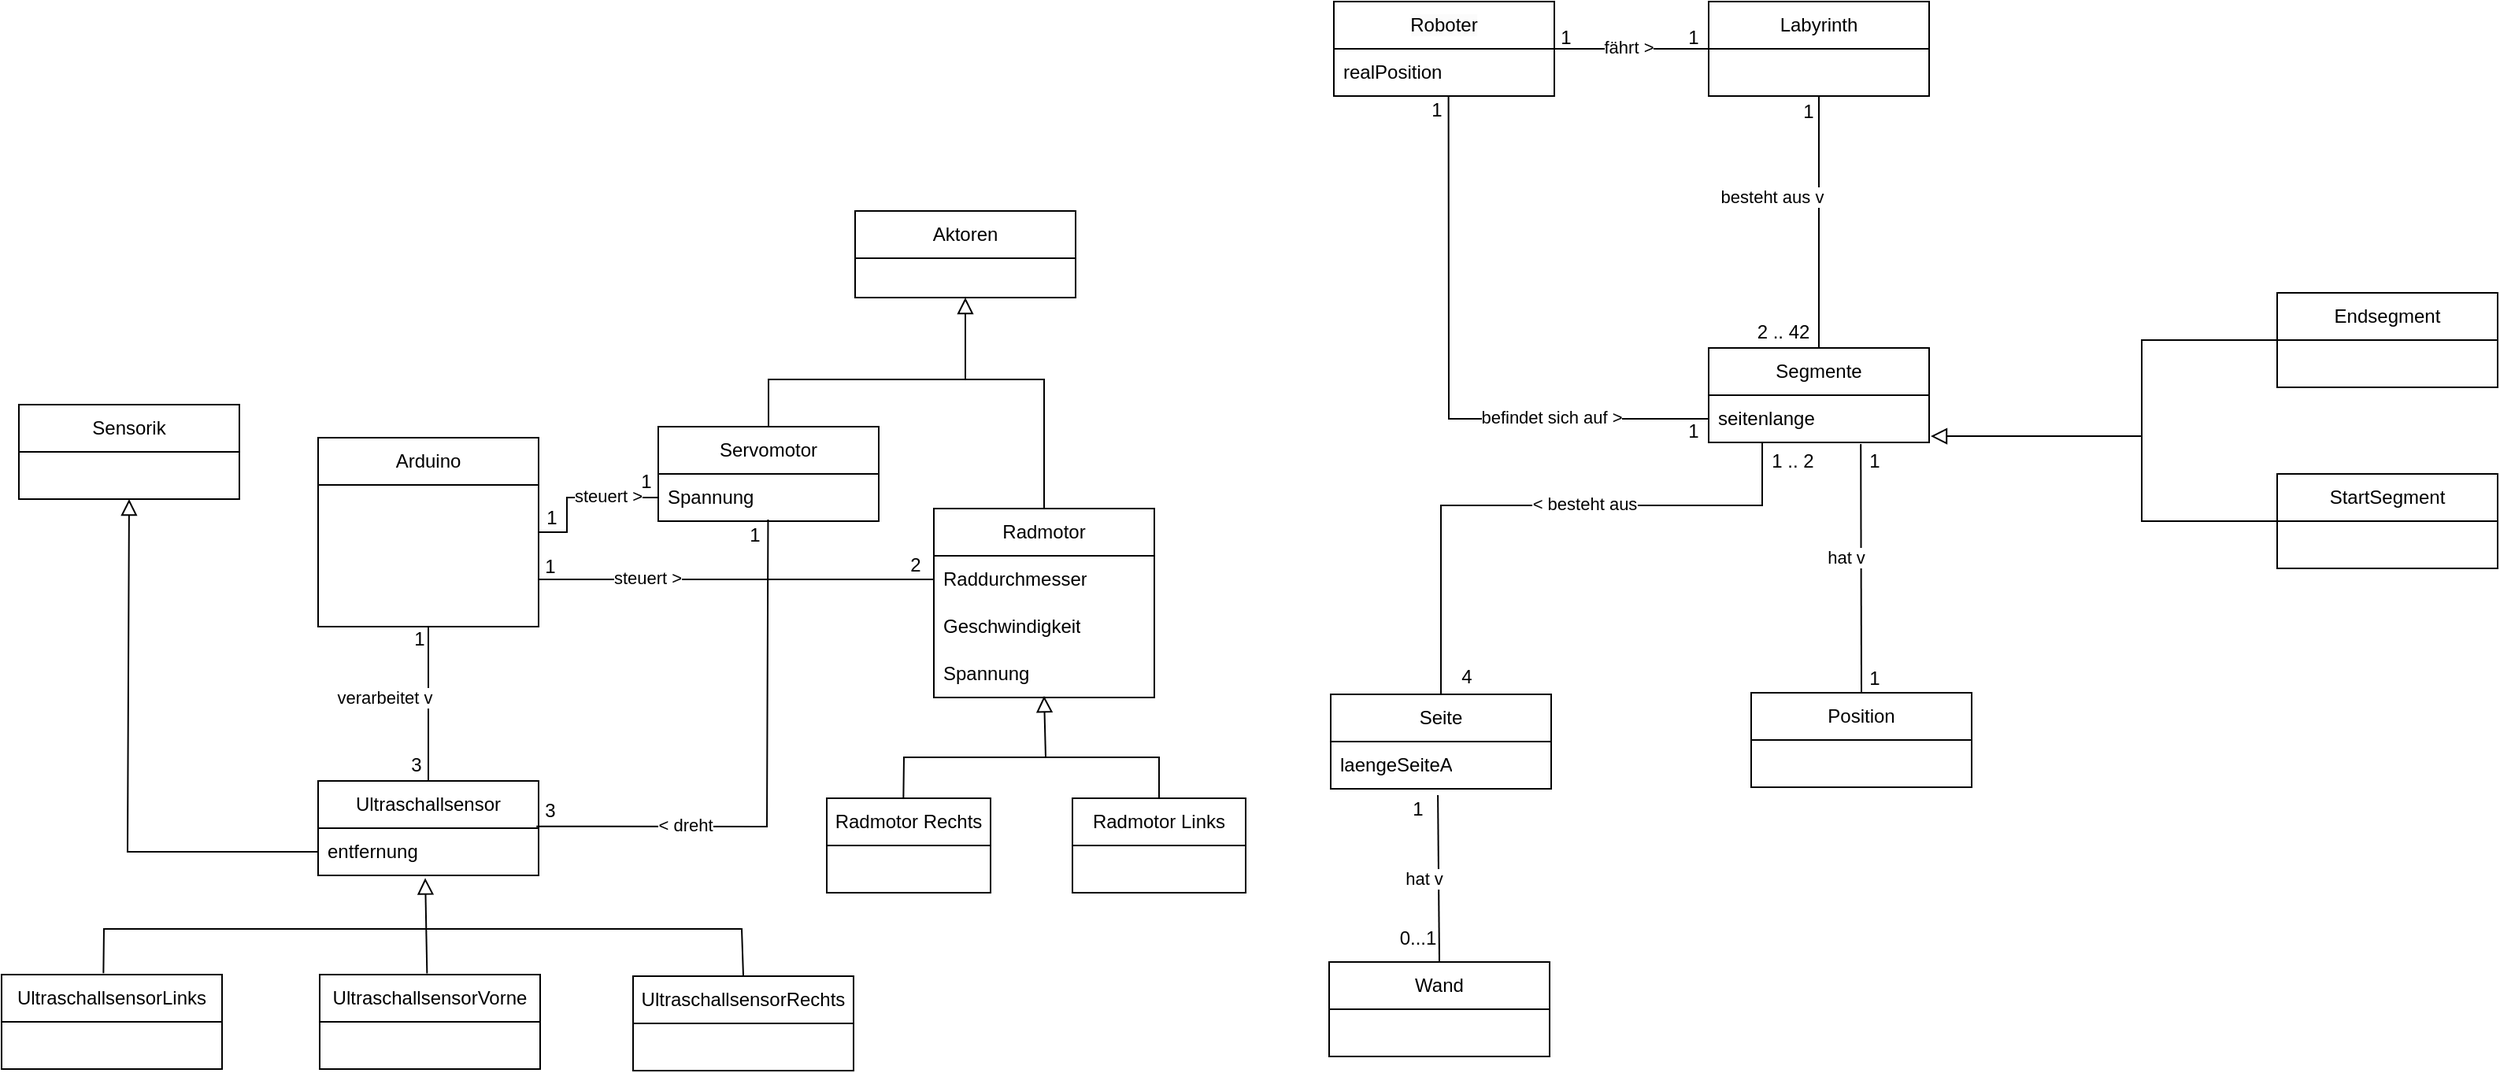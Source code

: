 <mxfile version="25.0.3">
  <diagram name="Seite-1" id="af2lqmiZqBDmqGcrpT8o">
    <mxGraphModel dx="1920" dy="644" grid="1" gridSize="10" guides="1" tooltips="1" connect="1" arrows="1" fold="1" page="1" pageScale="1" pageWidth="827" pageHeight="1169" math="0" shadow="0">
      <root>
        <mxCell id="0" />
        <mxCell id="1" parent="0" />
        <mxCell id="R853mmkm-2pQnhAkUfJ0-10" value="1" style="text;html=1;align=center;verticalAlign=middle;resizable=0;points=[];autosize=1;strokeColor=none;fillColor=none;" parent="1" vertex="1">
          <mxGeometry x="97" y="204" width="30" height="30" as="geometry" />
        </mxCell>
        <mxCell id="R853mmkm-2pQnhAkUfJ0-11" value="1" style="text;html=1;align=center;verticalAlign=middle;resizable=0;points=[];autosize=1;strokeColor=none;fillColor=none;" parent="1" vertex="1">
          <mxGeometry x="260" y="408" width="30" height="30" as="geometry" />
        </mxCell>
        <mxCell id="R853mmkm-2pQnhAkUfJ0-12" value="&lt;font&gt;1&lt;/font&gt;" style="text;html=1;align=center;verticalAlign=middle;resizable=0;points=[];autosize=1;strokeColor=none;fillColor=none;" parent="1" vertex="1">
          <mxGeometry x="179" y="158" width="30" height="30" as="geometry" />
        </mxCell>
        <mxCell id="R853mmkm-2pQnhAkUfJ0-13" value="1" style="text;html=1;align=center;verticalAlign=middle;resizable=0;points=[];autosize=1;strokeColor=none;fillColor=none;" parent="1" vertex="1">
          <mxGeometry x="260" y="158" width="30" height="30" as="geometry" />
        </mxCell>
        <mxCell id="R853mmkm-2pQnhAkUfJ0-14" value="1" style="text;html=1;align=center;verticalAlign=middle;resizable=0;points=[];autosize=1;strokeColor=none;fillColor=none;" parent="1" vertex="1">
          <mxGeometry x="333" y="205" width="30" height="30" as="geometry" />
        </mxCell>
        <mxCell id="R853mmkm-2pQnhAkUfJ0-15" value="2 .. 42" style="text;html=1;align=center;verticalAlign=middle;resizable=0;points=[];autosize=1;strokeColor=none;fillColor=none;" parent="1" vertex="1">
          <mxGeometry x="302" y="345" width="60" height="30" as="geometry" />
        </mxCell>
        <mxCell id="R853mmkm-2pQnhAkUfJ0-16" value="1" style="text;html=1;align=center;verticalAlign=middle;resizable=0;points=[];autosize=1;strokeColor=none;fillColor=none;" parent="1" vertex="1">
          <mxGeometry x="375" y="427" width="30" height="30" as="geometry" />
        </mxCell>
        <mxCell id="R853mmkm-2pQnhAkUfJ0-17" value="1" style="text;html=1;align=center;verticalAlign=middle;resizable=0;points=[];autosize=1;strokeColor=none;fillColor=none;" parent="1" vertex="1">
          <mxGeometry x="375" y="565" width="30" height="30" as="geometry" />
        </mxCell>
        <mxCell id="R853mmkm-2pQnhAkUfJ0-19" value="4" style="text;html=1;align=center;verticalAlign=middle;resizable=0;points=[];autosize=1;strokeColor=none;fillColor=none;" parent="1" vertex="1">
          <mxGeometry x="116" y="564" width="30" height="30" as="geometry" />
        </mxCell>
        <mxCell id="R853mmkm-2pQnhAkUfJ0-29" value="1 .. 2" style="text;html=1;align=center;verticalAlign=middle;resizable=0;points=[];autosize=1;strokeColor=none;fillColor=none;" parent="1" vertex="1">
          <mxGeometry x="313" y="427" width="50" height="30" as="geometry" />
        </mxCell>
        <mxCell id="uCOVIubWzw-Tb1bmU5YF-58" value="Arduino" style="swimlane;fontStyle=0;childLayout=stackLayout;horizontal=1;startSize=30;horizontalStack=0;resizeParent=1;resizeParentMax=0;resizeLast=0;collapsible=1;marginBottom=0;whiteSpace=wrap;html=1;direction=east;rotation=0;container=0;" parent="1" vertex="1">
          <mxGeometry x="-598" y="427" width="140" height="120" as="geometry" />
        </mxCell>
        <mxCell id="uCOVIubWzw-Tb1bmU5YF-62" value="Aktoren" style="swimlane;fontStyle=0;childLayout=stackLayout;horizontal=1;startSize=30;horizontalStack=0;resizeParent=1;resizeParentMax=0;resizeLast=0;collapsible=1;marginBottom=0;whiteSpace=wrap;html=1;direction=east;rotation=0;container=0;" parent="1" vertex="1">
          <mxGeometry x="-257" y="283" width="140" height="55" as="geometry" />
        </mxCell>
        <mxCell id="uCOVIubWzw-Tb1bmU5YF-66" value="Radmotor" style="swimlane;fontStyle=0;childLayout=stackLayout;horizontal=1;startSize=30;horizontalStack=0;resizeParent=1;resizeParentMax=0;resizeLast=0;collapsible=1;marginBottom=0;whiteSpace=wrap;html=1;direction=east;rotation=0;container=0;" parent="1" vertex="1">
          <mxGeometry x="-207" y="472" width="140" height="120" as="geometry" />
        </mxCell>
        <mxCell id="uCOVIubWzw-Tb1bmU5YF-70" value="Servomotor" style="swimlane;fontStyle=0;childLayout=stackLayout;horizontal=1;startSize=30;horizontalStack=0;resizeParent=1;resizeParentMax=0;resizeLast=0;collapsible=1;marginBottom=0;whiteSpace=wrap;html=1;direction=east;rotation=0;container=0;" parent="1" vertex="1">
          <mxGeometry x="-382" y="420" width="140" height="60" as="geometry" />
        </mxCell>
        <mxCell id="uCOVIubWzw-Tb1bmU5YF-78" value="Radmotor Rechts" style="swimlane;fontStyle=0;childLayout=stackLayout;horizontal=1;startSize=30;horizontalStack=0;resizeParent=1;resizeParentMax=0;resizeLast=0;collapsible=1;marginBottom=0;whiteSpace=wrap;html=1;direction=east;rotation=0;container=0;" parent="1" vertex="1">
          <mxGeometry x="-275" y="656" width="104" height="60" as="geometry" />
        </mxCell>
        <mxCell id="uCOVIubWzw-Tb1bmU5YF-82" value="Radmotor Links" style="swimlane;fontStyle=0;childLayout=stackLayout;horizontal=1;startSize=30;horizontalStack=0;resizeParent=1;resizeParentMax=0;resizeLast=0;collapsible=1;marginBottom=0;whiteSpace=wrap;html=1;direction=east;rotation=0;container=0;" parent="1" vertex="1">
          <mxGeometry x="-119" y="656" width="110" height="60" as="geometry" />
        </mxCell>
        <mxCell id="uCOVIubWzw-Tb1bmU5YF-86" value="" style="endArrow=block;html=1;rounded=0;align=center;verticalAlign=bottom;endFill=0;labelBackgroundColor=none;endSize=8;entryX=0.5;entryY=1;entryDx=0;entryDy=0;" parent="1" target="uCOVIubWzw-Tb1bmU5YF-62" edge="1">
          <mxGeometry relative="1" as="geometry">
            <mxPoint x="-187" y="390" as="sourcePoint" />
            <mxPoint x="-176" y="400" as="targetPoint" />
          </mxGeometry>
        </mxCell>
        <mxCell id="uCOVIubWzw-Tb1bmU5YF-87" value="" style="resizable=0;html=1;align=center;verticalAlign=top;labelBackgroundColor=none;rotation=0;" parent="uCOVIubWzw-Tb1bmU5YF-86" connectable="0" vertex="1">
          <mxGeometry relative="1" as="geometry">
            <mxPoint y="9" as="offset" />
          </mxGeometry>
        </mxCell>
        <mxCell id="uCOVIubWzw-Tb1bmU5YF-88" value="" style="endArrow=none;html=1;rounded=0;exitX=0.5;exitY=0;exitDx=0;exitDy=0;entryX=0.5;entryY=0;entryDx=0;entryDy=0;" parent="1" source="uCOVIubWzw-Tb1bmU5YF-70" target="uCOVIubWzw-Tb1bmU5YF-66" edge="1">
          <mxGeometry width="50" height="50" relative="1" as="geometry">
            <mxPoint x="-103" y="419" as="sourcePoint" />
            <mxPoint x="-53" y="369" as="targetPoint" />
            <Array as="points">
              <mxPoint x="-312" y="390" />
              <mxPoint x="-137" y="390" />
            </Array>
          </mxGeometry>
        </mxCell>
        <mxCell id="uCOVIubWzw-Tb1bmU5YF-89" value="" style="endArrow=block;html=1;rounded=0;align=center;verticalAlign=bottom;endFill=0;labelBackgroundColor=none;endSize=8;entryX=0.5;entryY=1;entryDx=0;entryDy=0;" parent="1" edge="1">
          <mxGeometry relative="1" as="geometry">
            <mxPoint x="-136" y="630" as="sourcePoint" />
            <mxPoint x="-137" y="591" as="targetPoint" />
          </mxGeometry>
        </mxCell>
        <mxCell id="uCOVIubWzw-Tb1bmU5YF-90" value="" style="resizable=0;html=1;align=center;verticalAlign=top;labelBackgroundColor=none;rotation=0;" parent="uCOVIubWzw-Tb1bmU5YF-89" connectable="0" vertex="1">
          <mxGeometry relative="1" as="geometry">
            <mxPoint y="5" as="offset" />
          </mxGeometry>
        </mxCell>
        <mxCell id="uCOVIubWzw-Tb1bmU5YF-91" value="" style="endArrow=none;html=1;rounded=0;exitX=0.468;exitY=-0.002;exitDx=0;exitDy=0;exitPerimeter=0;entryX=0.5;entryY=0;entryDx=0;entryDy=0;" parent="1" source="uCOVIubWzw-Tb1bmU5YF-78" target="uCOVIubWzw-Tb1bmU5YF-82" edge="1">
          <mxGeometry width="50" height="50" relative="1" as="geometry">
            <mxPoint x="-116" y="651" as="sourcePoint" />
            <mxPoint x="-67" y="600" as="targetPoint" />
            <Array as="points">
              <mxPoint x="-226" y="630" />
              <mxPoint x="-64" y="630" />
            </Array>
          </mxGeometry>
        </mxCell>
        <mxCell id="uCOVIubWzw-Tb1bmU5YF-96" value="Ultraschallsensor" style="swimlane;fontStyle=0;childLayout=stackLayout;horizontal=1;startSize=30;horizontalStack=0;resizeParent=1;resizeParentMax=0;resizeLast=0;collapsible=1;marginBottom=0;whiteSpace=wrap;html=1;direction=east;rotation=0;container=0;" parent="1" vertex="1">
          <mxGeometry x="-598" y="645" width="140" height="60" as="geometry" />
        </mxCell>
        <mxCell id="uCOVIubWzw-Tb1bmU5YF-107" value="Sensorik" style="swimlane;fontStyle=0;childLayout=stackLayout;horizontal=1;startSize=30;horizontalStack=0;resizeParent=1;resizeParentMax=0;resizeLast=0;collapsible=1;marginBottom=0;whiteSpace=wrap;html=1;direction=east;rotation=0;container=0;" parent="1" vertex="1">
          <mxGeometry x="-788" y="406" width="140" height="60" as="geometry" />
        </mxCell>
        <mxCell id="uCOVIubWzw-Tb1bmU5YF-111" value="" style="endArrow=block;html=1;rounded=0;align=center;verticalAlign=bottom;endFill=0;labelBackgroundColor=none;endSize=8;entryX=0.5;entryY=1;entryDx=0;entryDy=0;exitX=0;exitY=0.5;exitDx=0;exitDy=0;" parent="1" source="uCOVIubWzw-Tb1bmU5YF-97" target="uCOVIubWzw-Tb1bmU5YF-107" edge="1">
          <mxGeometry relative="1" as="geometry">
            <mxPoint x="-789" y="506" as="sourcePoint" />
            <mxPoint x="-789" y="461" as="targetPoint" />
            <Array as="points">
              <mxPoint x="-719" y="690" />
            </Array>
          </mxGeometry>
        </mxCell>
        <mxCell id="uCOVIubWzw-Tb1bmU5YF-112" value="" style="resizable=0;html=1;align=center;verticalAlign=top;labelBackgroundColor=none;rotation=0;" parent="uCOVIubWzw-Tb1bmU5YF-111" connectable="0" vertex="1">
          <mxGeometry relative="1" as="geometry">
            <mxPoint y="9" as="offset" />
          </mxGeometry>
        </mxCell>
        <mxCell id="uCOVIubWzw-Tb1bmU5YF-113" value="UltraschallsensorLinks" style="swimlane;fontStyle=0;childLayout=stackLayout;horizontal=1;startSize=30;horizontalStack=0;resizeParent=1;resizeParentMax=0;resizeLast=0;collapsible=1;marginBottom=0;whiteSpace=wrap;html=1;rotation=0;container=0;" parent="1" vertex="1">
          <mxGeometry x="-799" y="768" width="140" height="60" as="geometry" />
        </mxCell>
        <mxCell id="uCOVIubWzw-Tb1bmU5YF-117" value="UltraschallsensorVorne" style="swimlane;fontStyle=0;childLayout=stackLayout;horizontal=1;startSize=30;horizontalStack=0;resizeParent=1;resizeParentMax=0;resizeLast=0;collapsible=1;marginBottom=0;whiteSpace=wrap;html=1;direction=east;rotation=0;container=0;" parent="1" vertex="1">
          <mxGeometry x="-597" y="768" width="140" height="60" as="geometry" />
        </mxCell>
        <mxCell id="uCOVIubWzw-Tb1bmU5YF-121" value="UltraschallsensorRechts" style="swimlane;fontStyle=0;childLayout=stackLayout;horizontal=1;startSize=30;horizontalStack=0;resizeParent=1;resizeParentMax=0;resizeLast=0;collapsible=1;marginBottom=0;whiteSpace=wrap;html=1;direction=east;rotation=0;container=0;" parent="1" vertex="1">
          <mxGeometry x="-398" y="769" width="140" height="60" as="geometry" />
        </mxCell>
        <mxCell id="uCOVIubWzw-Tb1bmU5YF-128" value="" style="endArrow=block;html=1;rounded=0;align=center;verticalAlign=bottom;endFill=0;labelBackgroundColor=none;endSize=8;entryX=0.486;entryY=1.056;entryDx=0;entryDy=0;entryPerimeter=0;exitX=0.487;exitY=-0.013;exitDx=0;exitDy=0;exitPerimeter=0;" parent="1" source="uCOVIubWzw-Tb1bmU5YF-117" target="uCOVIubWzw-Tb1bmU5YF-97" edge="1">
          <mxGeometry relative="1" as="geometry">
            <mxPoint x="-530" y="750" as="sourcePoint" />
            <mxPoint x="-533" y="711" as="targetPoint" />
          </mxGeometry>
        </mxCell>
        <mxCell id="uCOVIubWzw-Tb1bmU5YF-129" value="" style="resizable=0;html=1;align=center;verticalAlign=top;labelBackgroundColor=none;rotation=0;" parent="uCOVIubWzw-Tb1bmU5YF-128" connectable="0" vertex="1">
          <mxGeometry relative="1" as="geometry">
            <mxPoint y="3" as="offset" />
          </mxGeometry>
        </mxCell>
        <mxCell id="uCOVIubWzw-Tb1bmU5YF-130" value="" style="endArrow=none;html=1;rounded=0;exitX=0.462;exitY=-0.014;exitDx=0;exitDy=0;exitPerimeter=0;entryX=0.5;entryY=0;entryDx=0;entryDy=0;" parent="1" source="uCOVIubWzw-Tb1bmU5YF-113" target="uCOVIubWzw-Tb1bmU5YF-121" edge="1">
          <mxGeometry width="50" height="50" relative="1" as="geometry">
            <mxPoint x="-628" y="798" as="sourcePoint" />
            <mxPoint x="-579" y="749" as="targetPoint" />
            <Array as="points">
              <mxPoint x="-734" y="739" />
              <mxPoint x="-329" y="739" />
            </Array>
          </mxGeometry>
        </mxCell>
        <mxCell id="uCOVIubWzw-Tb1bmU5YF-133" value="" style="endArrow=none;html=1;rounded=0;entryX=0.498;entryY=0.967;entryDx=0;entryDy=0;entryPerimeter=0;exitX=0.99;exitY=-0.039;exitDx=0;exitDy=0;exitPerimeter=0;" parent="1" source="uCOVIubWzw-Tb1bmU5YF-97" target="uCOVIubWzw-Tb1bmU5YF-71" edge="1">
          <mxGeometry width="50" height="50" relative="1" as="geometry">
            <mxPoint x="-349" y="690" as="sourcePoint" />
            <mxPoint x="-298" y="640" as="targetPoint" />
            <Array as="points">
              <mxPoint x="-313" y="674" />
            </Array>
          </mxGeometry>
        </mxCell>
        <mxCell id="uCOVIubWzw-Tb1bmU5YF-134" value="&amp;lt; dreht" style="edgeLabel;html=1;align=center;verticalAlign=middle;resizable=0;points=[];rotation=0;" parent="uCOVIubWzw-Tb1bmU5YF-133" vertex="1" connectable="0">
          <mxGeometry x="-0.45" relative="1" as="geometry">
            <mxPoint y="-1" as="offset" />
          </mxGeometry>
        </mxCell>
        <mxCell id="uCOVIubWzw-Tb1bmU5YF-131" value="Raddurchmesser" style="text;strokeColor=none;fillColor=none;align=left;verticalAlign=middle;spacingLeft=4;spacingRight=4;overflow=hidden;points=[[0,0.5],[1,0.5]];portConstraint=eastwest;rotatable=0;whiteSpace=wrap;html=1;rotation=0;" parent="1" vertex="1">
          <mxGeometry x="-207" y="502" width="140" height="30" as="geometry" />
        </mxCell>
        <mxCell id="uCOVIubWzw-Tb1bmU5YF-132" value="Geschwindigkeit" style="text;strokeColor=none;fillColor=none;align=left;verticalAlign=middle;spacingLeft=4;spacingRight=4;overflow=hidden;points=[[0,0.5],[1,0.5]];portConstraint=eastwest;rotatable=0;whiteSpace=wrap;html=1;rotation=0;" parent="1" vertex="1">
          <mxGeometry x="-207" y="532" width="140" height="30" as="geometry" />
        </mxCell>
        <mxCell id="uCOVIubWzw-Tb1bmU5YF-94" value="Spannung" style="text;strokeColor=none;fillColor=none;align=left;verticalAlign=middle;spacingLeft=4;spacingRight=4;overflow=hidden;points=[[0,0.5],[1,0.5]];portConstraint=eastwest;rotatable=0;whiteSpace=wrap;html=1;rotation=0;" parent="1" vertex="1">
          <mxGeometry x="-207" y="562" width="140" height="30" as="geometry" />
        </mxCell>
        <mxCell id="uCOVIubWzw-Tb1bmU5YF-71" value="Spannung" style="text;strokeColor=none;fillColor=none;align=left;verticalAlign=middle;spacingLeft=4;spacingRight=4;overflow=hidden;points=[[0,0.5],[1,0.5]];portConstraint=eastwest;rotatable=0;whiteSpace=wrap;html=1;rotation=0;" parent="1" vertex="1">
          <mxGeometry x="-382" y="450" width="140" height="30" as="geometry" />
        </mxCell>
        <mxCell id="uCOVIubWzw-Tb1bmU5YF-97" value="entfernung" style="text;strokeColor=none;fillColor=none;align=left;verticalAlign=middle;spacingLeft=4;spacingRight=4;overflow=hidden;points=[[0,0.5],[1,0.5]];portConstraint=eastwest;rotatable=0;whiteSpace=wrap;html=1;rotation=0;" parent="1" vertex="1">
          <mxGeometry x="-598" y="675" width="140" height="30" as="geometry" />
        </mxCell>
        <mxCell id="uCOVIubWzw-Tb1bmU5YF-1" value="&lt;span style=&quot;caret-color: rgb(0, 0, 0); color: rgb(0, 0, 0); font-family: Helvetica; font-size: 12px; font-style: normal; font-variant-caps: normal; font-weight: 400; letter-spacing: normal; orphans: auto; text-align: left; text-indent: 0px; text-transform: none; white-space: normal; widows: auto; word-spacing: 0px; -webkit-text-stroke-width: 0px; background-color: rgb(251, 251, 251); text-decoration: none; display: inline !important; float: none;&quot;&gt;Roboter&lt;/span&gt;" style="swimlane;fontStyle=0;childLayout=stackLayout;horizontal=1;startSize=30;horizontalStack=0;resizeParent=1;resizeParentMax=0;resizeLast=0;collapsible=1;marginBottom=0;whiteSpace=wrap;html=1;" parent="1" vertex="1">
          <mxGeometry x="47" y="150" width="140" height="60" as="geometry" />
        </mxCell>
        <mxCell id="R853mmkm-2pQnhAkUfJ0-40" value="realPosition" style="text;strokeColor=none;fillColor=none;align=left;verticalAlign=middle;spacingLeft=4;spacingRight=4;overflow=hidden;points=[[0,0.5],[1,0.5]];portConstraint=eastwest;rotatable=0;whiteSpace=wrap;html=1;" parent="uCOVIubWzw-Tb1bmU5YF-1" vertex="1">
          <mxGeometry y="30" width="140" height="30" as="geometry" />
        </mxCell>
        <mxCell id="uCOVIubWzw-Tb1bmU5YF-5" value="Labyrinth" style="swimlane;fontStyle=0;childLayout=stackLayout;horizontal=1;startSize=30;horizontalStack=0;resizeParent=1;resizeParentMax=0;resizeLast=0;collapsible=1;marginBottom=0;whiteSpace=wrap;html=1;" parent="1" vertex="1">
          <mxGeometry x="285" y="150" width="140" height="60" as="geometry" />
        </mxCell>
        <mxCell id="uCOVIubWzw-Tb1bmU5YF-9" value="Segmente" style="swimlane;fontStyle=0;childLayout=stackLayout;horizontal=1;startSize=30;horizontalStack=0;resizeParent=1;resizeParentMax=0;resizeLast=0;collapsible=1;marginBottom=0;whiteSpace=wrap;html=1;" parent="1" vertex="1">
          <mxGeometry x="285" y="370" width="140" height="60" as="geometry" />
        </mxCell>
        <mxCell id="uCOVIubWzw-Tb1bmU5YF-10" value="seitenlange" style="text;strokeColor=none;fillColor=none;align=left;verticalAlign=middle;spacingLeft=4;spacingRight=4;overflow=hidden;points=[[0,0.5],[1,0.5]];portConstraint=eastwest;rotatable=0;whiteSpace=wrap;html=1;" parent="uCOVIubWzw-Tb1bmU5YF-9" vertex="1">
          <mxGeometry y="30" width="140" height="30" as="geometry" />
        </mxCell>
        <mxCell id="uCOVIubWzw-Tb1bmU5YF-13" value="Seite" style="swimlane;fontStyle=0;childLayout=stackLayout;horizontal=1;startSize=30;horizontalStack=0;resizeParent=1;resizeParentMax=0;resizeLast=0;collapsible=1;marginBottom=0;whiteSpace=wrap;html=1;" parent="1" vertex="1">
          <mxGeometry x="45" y="590" width="140" height="60" as="geometry" />
        </mxCell>
        <mxCell id="uCOVIubWzw-Tb1bmU5YF-45" value="laengeSeiteA" style="text;strokeColor=none;fillColor=none;align=left;verticalAlign=middle;spacingLeft=4;spacingRight=4;overflow=hidden;points=[[0,0.5],[1,0.5]];portConstraint=eastwest;rotatable=0;whiteSpace=wrap;html=1;" parent="uCOVIubWzw-Tb1bmU5YF-13" vertex="1">
          <mxGeometry y="30" width="140" height="30" as="geometry" />
        </mxCell>
        <mxCell id="uCOVIubWzw-Tb1bmU5YF-17" value="Position" style="swimlane;fontStyle=0;childLayout=stackLayout;horizontal=1;startSize=30;horizontalStack=0;resizeParent=1;resizeParentMax=0;resizeLast=0;collapsible=1;marginBottom=0;whiteSpace=wrap;html=1;" parent="1" vertex="1">
          <mxGeometry x="312" y="589" width="140" height="60" as="geometry" />
        </mxCell>
        <mxCell id="uCOVIubWzw-Tb1bmU5YF-18" value="&lt;div&gt;&lt;br&gt;&lt;/div&gt;" style="text;strokeColor=none;fillColor=none;align=left;verticalAlign=middle;spacingLeft=4;spacingRight=4;overflow=hidden;points=[[0,0.5],[1,0.5]];portConstraint=eastwest;rotatable=0;whiteSpace=wrap;html=1;" parent="uCOVIubWzw-Tb1bmU5YF-17" vertex="1">
          <mxGeometry y="30" width="140" height="30" as="geometry" />
        </mxCell>
        <mxCell id="uCOVIubWzw-Tb1bmU5YF-21" value="Wand" style="swimlane;fontStyle=0;childLayout=stackLayout;horizontal=1;startSize=30;horizontalStack=0;resizeParent=1;resizeParentMax=0;resizeLast=0;collapsible=1;marginBottom=0;whiteSpace=wrap;html=1;" parent="1" vertex="1">
          <mxGeometry x="44" y="760" width="140" height="60" as="geometry" />
        </mxCell>
        <mxCell id="uCOVIubWzw-Tb1bmU5YF-25" value="" style="endArrow=none;html=1;rounded=0;entryX=0.486;entryY=1.133;entryDx=0;entryDy=0;entryPerimeter=0;exitX=0.5;exitY=0;exitDx=0;exitDy=0;" parent="1" source="uCOVIubWzw-Tb1bmU5YF-21" edge="1">
          <mxGeometry width="50" height="50" relative="1" as="geometry">
            <mxPoint x="75" y="720" as="sourcePoint" />
            <mxPoint x="113.04" y="653.99" as="targetPoint" />
          </mxGeometry>
        </mxCell>
        <mxCell id="uCOVIubWzw-Tb1bmU5YF-26" value="hat v" style="edgeLabel;html=1;align=center;verticalAlign=middle;resizable=0;points=[];" parent="uCOVIubWzw-Tb1bmU5YF-25" vertex="1" connectable="0">
          <mxGeometry x="-0.001" y="-3" relative="1" as="geometry">
            <mxPoint x="-13" as="offset" />
          </mxGeometry>
        </mxCell>
        <mxCell id="uCOVIubWzw-Tb1bmU5YF-27" value="1" style="text;html=1;align=center;verticalAlign=middle;resizable=0;points=[];autosize=1;strokeColor=none;fillColor=none;" parent="1" vertex="1">
          <mxGeometry x="85" y="648" width="30" height="30" as="geometry" />
        </mxCell>
        <mxCell id="uCOVIubWzw-Tb1bmU5YF-28" value="0...1" style="text;html=1;align=center;verticalAlign=middle;resizable=0;points=[];autosize=1;strokeColor=none;fillColor=none;" parent="1" vertex="1">
          <mxGeometry x="75" y="730" width="50" height="30" as="geometry" />
        </mxCell>
        <mxCell id="uCOVIubWzw-Tb1bmU5YF-46" value="StartSegment" style="swimlane;fontStyle=0;childLayout=stackLayout;horizontal=1;startSize=30;horizontalStack=0;resizeParent=1;resizeParentMax=0;resizeLast=0;collapsible=1;marginBottom=0;whiteSpace=wrap;html=1;" parent="1" vertex="1">
          <mxGeometry x="646" y="450" width="140" height="60" as="geometry" />
        </mxCell>
        <mxCell id="uCOVIubWzw-Tb1bmU5YF-50" value="Endsegment" style="swimlane;fontStyle=0;childLayout=stackLayout;horizontal=1;startSize=30;horizontalStack=0;resizeParent=1;resizeParentMax=0;resizeLast=0;collapsible=1;marginBottom=0;whiteSpace=wrap;html=1;" parent="1" vertex="1">
          <mxGeometry x="646" y="335" width="140" height="60" as="geometry" />
        </mxCell>
        <mxCell id="uCOVIubWzw-Tb1bmU5YF-55" value="" style="endArrow=block;html=1;rounded=0;align=center;verticalAlign=bottom;endFill=0;labelBackgroundColor=none;endSize=8;entryX=1.007;entryY=0.867;entryDx=0;entryDy=0;entryPerimeter=0;" parent="1" target="uCOVIubWzw-Tb1bmU5YF-10" edge="1">
          <mxGeometry relative="1" as="geometry">
            <mxPoint x="560" y="426" as="sourcePoint" />
            <mxPoint x="755" y="310" as="targetPoint" />
          </mxGeometry>
        </mxCell>
        <mxCell id="uCOVIubWzw-Tb1bmU5YF-56" value="" style="resizable=0;html=1;align=center;verticalAlign=top;labelBackgroundColor=none;" parent="uCOVIubWzw-Tb1bmU5YF-55" connectable="0" vertex="1">
          <mxGeometry relative="1" as="geometry" />
        </mxCell>
        <mxCell id="R853mmkm-2pQnhAkUfJ0-6" value="" style="endArrow=none;html=1;rounded=0;exitX=0.5;exitY=0;exitDx=0;exitDy=0;entryX=0.5;entryY=1;entryDx=0;entryDy=0;" parent="1" source="uCOVIubWzw-Tb1bmU5YF-9" target="uCOVIubWzw-Tb1bmU5YF-5" edge="1">
          <mxGeometry width="50" height="50" relative="1" as="geometry">
            <mxPoint x="291" y="330" as="sourcePoint" />
            <mxPoint x="351" y="210" as="targetPoint" />
          </mxGeometry>
        </mxCell>
        <mxCell id="R853mmkm-2pQnhAkUfJ0-7" value="besteht aus v" style="edgeLabel;html=1;align=center;verticalAlign=middle;resizable=0;points=[];" parent="R853mmkm-2pQnhAkUfJ0-6" vertex="1" connectable="0">
          <mxGeometry x="0.206" relative="1" as="geometry">
            <mxPoint x="-30" as="offset" />
          </mxGeometry>
        </mxCell>
        <mxCell id="R853mmkm-2pQnhAkUfJ0-8" value="" style="endArrow=none;html=1;rounded=0;entryX=0;entryY=0.5;entryDx=0;entryDy=0;exitX=1;exitY=0.5;exitDx=0;exitDy=0;" parent="1" source="uCOVIubWzw-Tb1bmU5YF-1" target="uCOVIubWzw-Tb1bmU5YF-5" edge="1">
          <mxGeometry width="50" height="50" relative="1" as="geometry">
            <mxPoint x="140" y="320" as="sourcePoint" />
            <mxPoint x="190" y="270" as="targetPoint" />
          </mxGeometry>
        </mxCell>
        <mxCell id="R853mmkm-2pQnhAkUfJ0-9" value="fährt &amp;gt;" style="edgeLabel;html=1;align=center;verticalAlign=middle;resizable=0;points=[];" parent="R853mmkm-2pQnhAkUfJ0-8" vertex="1" connectable="0">
          <mxGeometry x="-0.104" relative="1" as="geometry">
            <mxPoint x="3" y="-1" as="offset" />
          </mxGeometry>
        </mxCell>
        <mxCell id="R853mmkm-2pQnhAkUfJ0-34" value="" style="endArrow=none;html=1;rounded=0;entryX=0.5;entryY=1;entryDx=0;entryDy=0;exitX=0.5;exitY=0;exitDx=0;exitDy=0;" parent="1" source="uCOVIubWzw-Tb1bmU5YF-96" target="uCOVIubWzw-Tb1bmU5YF-58" edge="1">
          <mxGeometry width="50" height="50" relative="1" as="geometry">
            <mxPoint x="-590" y="630" as="sourcePoint" />
            <mxPoint x="-540" y="580" as="targetPoint" />
          </mxGeometry>
        </mxCell>
        <mxCell id="R853mmkm-2pQnhAkUfJ0-35" value="verarbeitet v" style="edgeLabel;html=1;align=center;verticalAlign=middle;resizable=0;points=[];" parent="R853mmkm-2pQnhAkUfJ0-34" vertex="1" connectable="0">
          <mxGeometry x="0.085" y="-2" relative="1" as="geometry">
            <mxPoint x="-30" as="offset" />
          </mxGeometry>
        </mxCell>
        <mxCell id="R853mmkm-2pQnhAkUfJ0-36" value="" style="endArrow=none;html=1;rounded=0;exitX=1;exitY=0.75;exitDx=0;exitDy=0;entryX=0;entryY=0.5;entryDx=0;entryDy=0;" parent="1" source="uCOVIubWzw-Tb1bmU5YF-58" target="uCOVIubWzw-Tb1bmU5YF-131" edge="1">
          <mxGeometry width="50" height="50" relative="1" as="geometry">
            <mxPoint x="-410" y="590" as="sourcePoint" />
            <mxPoint x="-360" y="540" as="targetPoint" />
          </mxGeometry>
        </mxCell>
        <mxCell id="R853mmkm-2pQnhAkUfJ0-37" value="steuert &amp;gt;" style="edgeLabel;html=1;align=center;verticalAlign=middle;resizable=0;points=[];" parent="R853mmkm-2pQnhAkUfJ0-36" vertex="1" connectable="0">
          <mxGeometry x="-0.455" relative="1" as="geometry">
            <mxPoint y="-1" as="offset" />
          </mxGeometry>
        </mxCell>
        <mxCell id="R853mmkm-2pQnhAkUfJ0-38" value="" style="endArrow=none;html=1;rounded=0;entryX=0;entryY=0.5;entryDx=0;entryDy=0;exitX=1;exitY=0.5;exitDx=0;exitDy=0;" parent="1" source="uCOVIubWzw-Tb1bmU5YF-58" target="uCOVIubWzw-Tb1bmU5YF-71" edge="1">
          <mxGeometry width="50" height="50" relative="1" as="geometry">
            <mxPoint x="-440" y="500" as="sourcePoint" />
            <mxPoint x="-390" y="460" as="targetPoint" />
            <Array as="points">
              <mxPoint x="-440" y="487" />
              <mxPoint x="-440" y="465" />
            </Array>
          </mxGeometry>
        </mxCell>
        <mxCell id="R853mmkm-2pQnhAkUfJ0-39" value="steuert &amp;gt;" style="edgeLabel;html=1;align=center;verticalAlign=middle;resizable=0;points=[];" parent="R853mmkm-2pQnhAkUfJ0-38" vertex="1" connectable="0">
          <mxGeometry x="0.34" relative="1" as="geometry">
            <mxPoint y="-1" as="offset" />
          </mxGeometry>
        </mxCell>
        <mxCell id="R853mmkm-2pQnhAkUfJ0-41" value="" style="endArrow=none;html=1;rounded=0;entryX=0;entryY=0.5;entryDx=0;entryDy=0;exitX=0;exitY=0.5;exitDx=0;exitDy=0;" parent="1" source="uCOVIubWzw-Tb1bmU5YF-46" target="uCOVIubWzw-Tb1bmU5YF-50" edge="1">
          <mxGeometry width="50" height="50" relative="1" as="geometry">
            <mxPoint x="570" y="480" as="sourcePoint" />
            <mxPoint x="620" y="430" as="targetPoint" />
            <Array as="points">
              <mxPoint x="560" y="480" />
              <mxPoint x="560" y="365" />
            </Array>
          </mxGeometry>
        </mxCell>
        <mxCell id="R853mmkm-2pQnhAkUfJ0-42" value="1" style="text;html=1;align=center;verticalAlign=middle;resizable=0;points=[];autosize=1;strokeColor=none;fillColor=none;" parent="1" vertex="1">
          <mxGeometry x="-549" y="540" width="30" height="30" as="geometry" />
        </mxCell>
        <mxCell id="R853mmkm-2pQnhAkUfJ0-43" value="3" style="text;html=1;align=center;verticalAlign=middle;resizable=0;points=[];autosize=1;strokeColor=none;fillColor=none;" parent="1" vertex="1">
          <mxGeometry x="-551" y="620" width="30" height="30" as="geometry" />
        </mxCell>
        <mxCell id="R853mmkm-2pQnhAkUfJ0-44" value="1" style="text;html=1;align=center;verticalAlign=middle;resizable=0;points=[];autosize=1;strokeColor=none;fillColor=none;" parent="1" vertex="1">
          <mxGeometry x="-336" y="474" width="30" height="30" as="geometry" />
        </mxCell>
        <mxCell id="R853mmkm-2pQnhAkUfJ0-45" value="3" style="text;html=1;align=center;verticalAlign=middle;resizable=0;points=[];autosize=1;strokeColor=none;fillColor=none;" parent="1" vertex="1">
          <mxGeometry x="-466" y="649" width="30" height="30" as="geometry" />
        </mxCell>
        <mxCell id="R853mmkm-2pQnhAkUfJ0-46" value="1" style="text;html=1;align=center;verticalAlign=middle;resizable=0;points=[];autosize=1;strokeColor=none;fillColor=none;" parent="1" vertex="1">
          <mxGeometry x="-466" y="494" width="30" height="30" as="geometry" />
        </mxCell>
        <mxCell id="R853mmkm-2pQnhAkUfJ0-47" value="2" style="text;html=1;align=center;verticalAlign=middle;resizable=0;points=[];autosize=1;strokeColor=none;fillColor=none;" parent="1" vertex="1">
          <mxGeometry x="-234" y="493" width="30" height="30" as="geometry" />
        </mxCell>
        <mxCell id="R853mmkm-2pQnhAkUfJ0-48" value="1" style="text;html=1;align=center;verticalAlign=middle;resizable=0;points=[];autosize=1;strokeColor=none;fillColor=none;" parent="1" vertex="1">
          <mxGeometry x="-465" y="463" width="30" height="30" as="geometry" />
        </mxCell>
        <mxCell id="R853mmkm-2pQnhAkUfJ0-49" value="1" style="text;html=1;align=center;verticalAlign=middle;resizable=0;points=[];autosize=1;strokeColor=none;fillColor=none;" parent="1" vertex="1">
          <mxGeometry x="-405" y="440" width="30" height="30" as="geometry" />
        </mxCell>
        <mxCell id="WN3VsQS2lUikd_3-6ee6-1" value="" style="endArrow=none;html=1;rounded=0;entryX=0.52;entryY=0.993;entryDx=0;entryDy=0;entryPerimeter=0;exitX=0;exitY=0.5;exitDx=0;exitDy=0;" edge="1" parent="1" source="uCOVIubWzw-Tb1bmU5YF-10" target="R853mmkm-2pQnhAkUfJ0-40">
          <mxGeometry width="50" height="50" relative="1" as="geometry">
            <mxPoint x="70" y="400" as="sourcePoint" />
            <mxPoint x="120" y="350" as="targetPoint" />
            <Array as="points">
              <mxPoint x="120" y="415" />
            </Array>
          </mxGeometry>
        </mxCell>
        <mxCell id="WN3VsQS2lUikd_3-6ee6-2" value="befindet sich auf &amp;gt;" style="edgeLabel;html=1;align=center;verticalAlign=middle;resizable=0;points=[];" vertex="1" connectable="0" parent="WN3VsQS2lUikd_3-6ee6-1">
          <mxGeometry x="-0.421" relative="1" as="geometry">
            <mxPoint x="7" y="-1" as="offset" />
          </mxGeometry>
        </mxCell>
        <mxCell id="WN3VsQS2lUikd_3-6ee6-3" value="" style="endArrow=none;html=1;rounded=0;entryX=0.243;entryY=0.989;entryDx=0;entryDy=0;entryPerimeter=0;exitX=0.5;exitY=0;exitDx=0;exitDy=0;" edge="1" parent="1" source="uCOVIubWzw-Tb1bmU5YF-13" target="uCOVIubWzw-Tb1bmU5YF-10">
          <mxGeometry width="50" height="50" relative="1" as="geometry">
            <mxPoint x="130" y="520" as="sourcePoint" />
            <mxPoint x="180" y="470" as="targetPoint" />
            <Array as="points">
              <mxPoint x="115" y="470" />
              <mxPoint x="319" y="470" />
            </Array>
          </mxGeometry>
        </mxCell>
        <mxCell id="WN3VsQS2lUikd_3-6ee6-4" value="&amp;lt; besteht aus" style="edgeLabel;html=1;align=center;verticalAlign=middle;resizable=0;points=[];" vertex="1" connectable="0" parent="WN3VsQS2lUikd_3-6ee6-3">
          <mxGeometry x="0.157" relative="1" as="geometry">
            <mxPoint y="-1" as="offset" />
          </mxGeometry>
        </mxCell>
        <mxCell id="WN3VsQS2lUikd_3-6ee6-5" value="" style="endArrow=none;html=1;rounded=0;entryX=0.69;entryY=1.033;entryDx=0;entryDy=0;entryPerimeter=0;exitX=0.5;exitY=0;exitDx=0;exitDy=0;" edge="1" parent="1" source="uCOVIubWzw-Tb1bmU5YF-17" target="uCOVIubWzw-Tb1bmU5YF-10">
          <mxGeometry width="50" height="50" relative="1" as="geometry">
            <mxPoint x="370" y="560" as="sourcePoint" />
            <mxPoint x="420" y="510" as="targetPoint" />
          </mxGeometry>
        </mxCell>
        <mxCell id="WN3VsQS2lUikd_3-6ee6-6" value="hat v" style="edgeLabel;html=1;align=center;verticalAlign=middle;resizable=0;points=[];" vertex="1" connectable="0" parent="WN3VsQS2lUikd_3-6ee6-5">
          <mxGeometry x="0.097" y="1" relative="1" as="geometry">
            <mxPoint x="-9" as="offset" />
          </mxGeometry>
        </mxCell>
      </root>
    </mxGraphModel>
  </diagram>
</mxfile>
